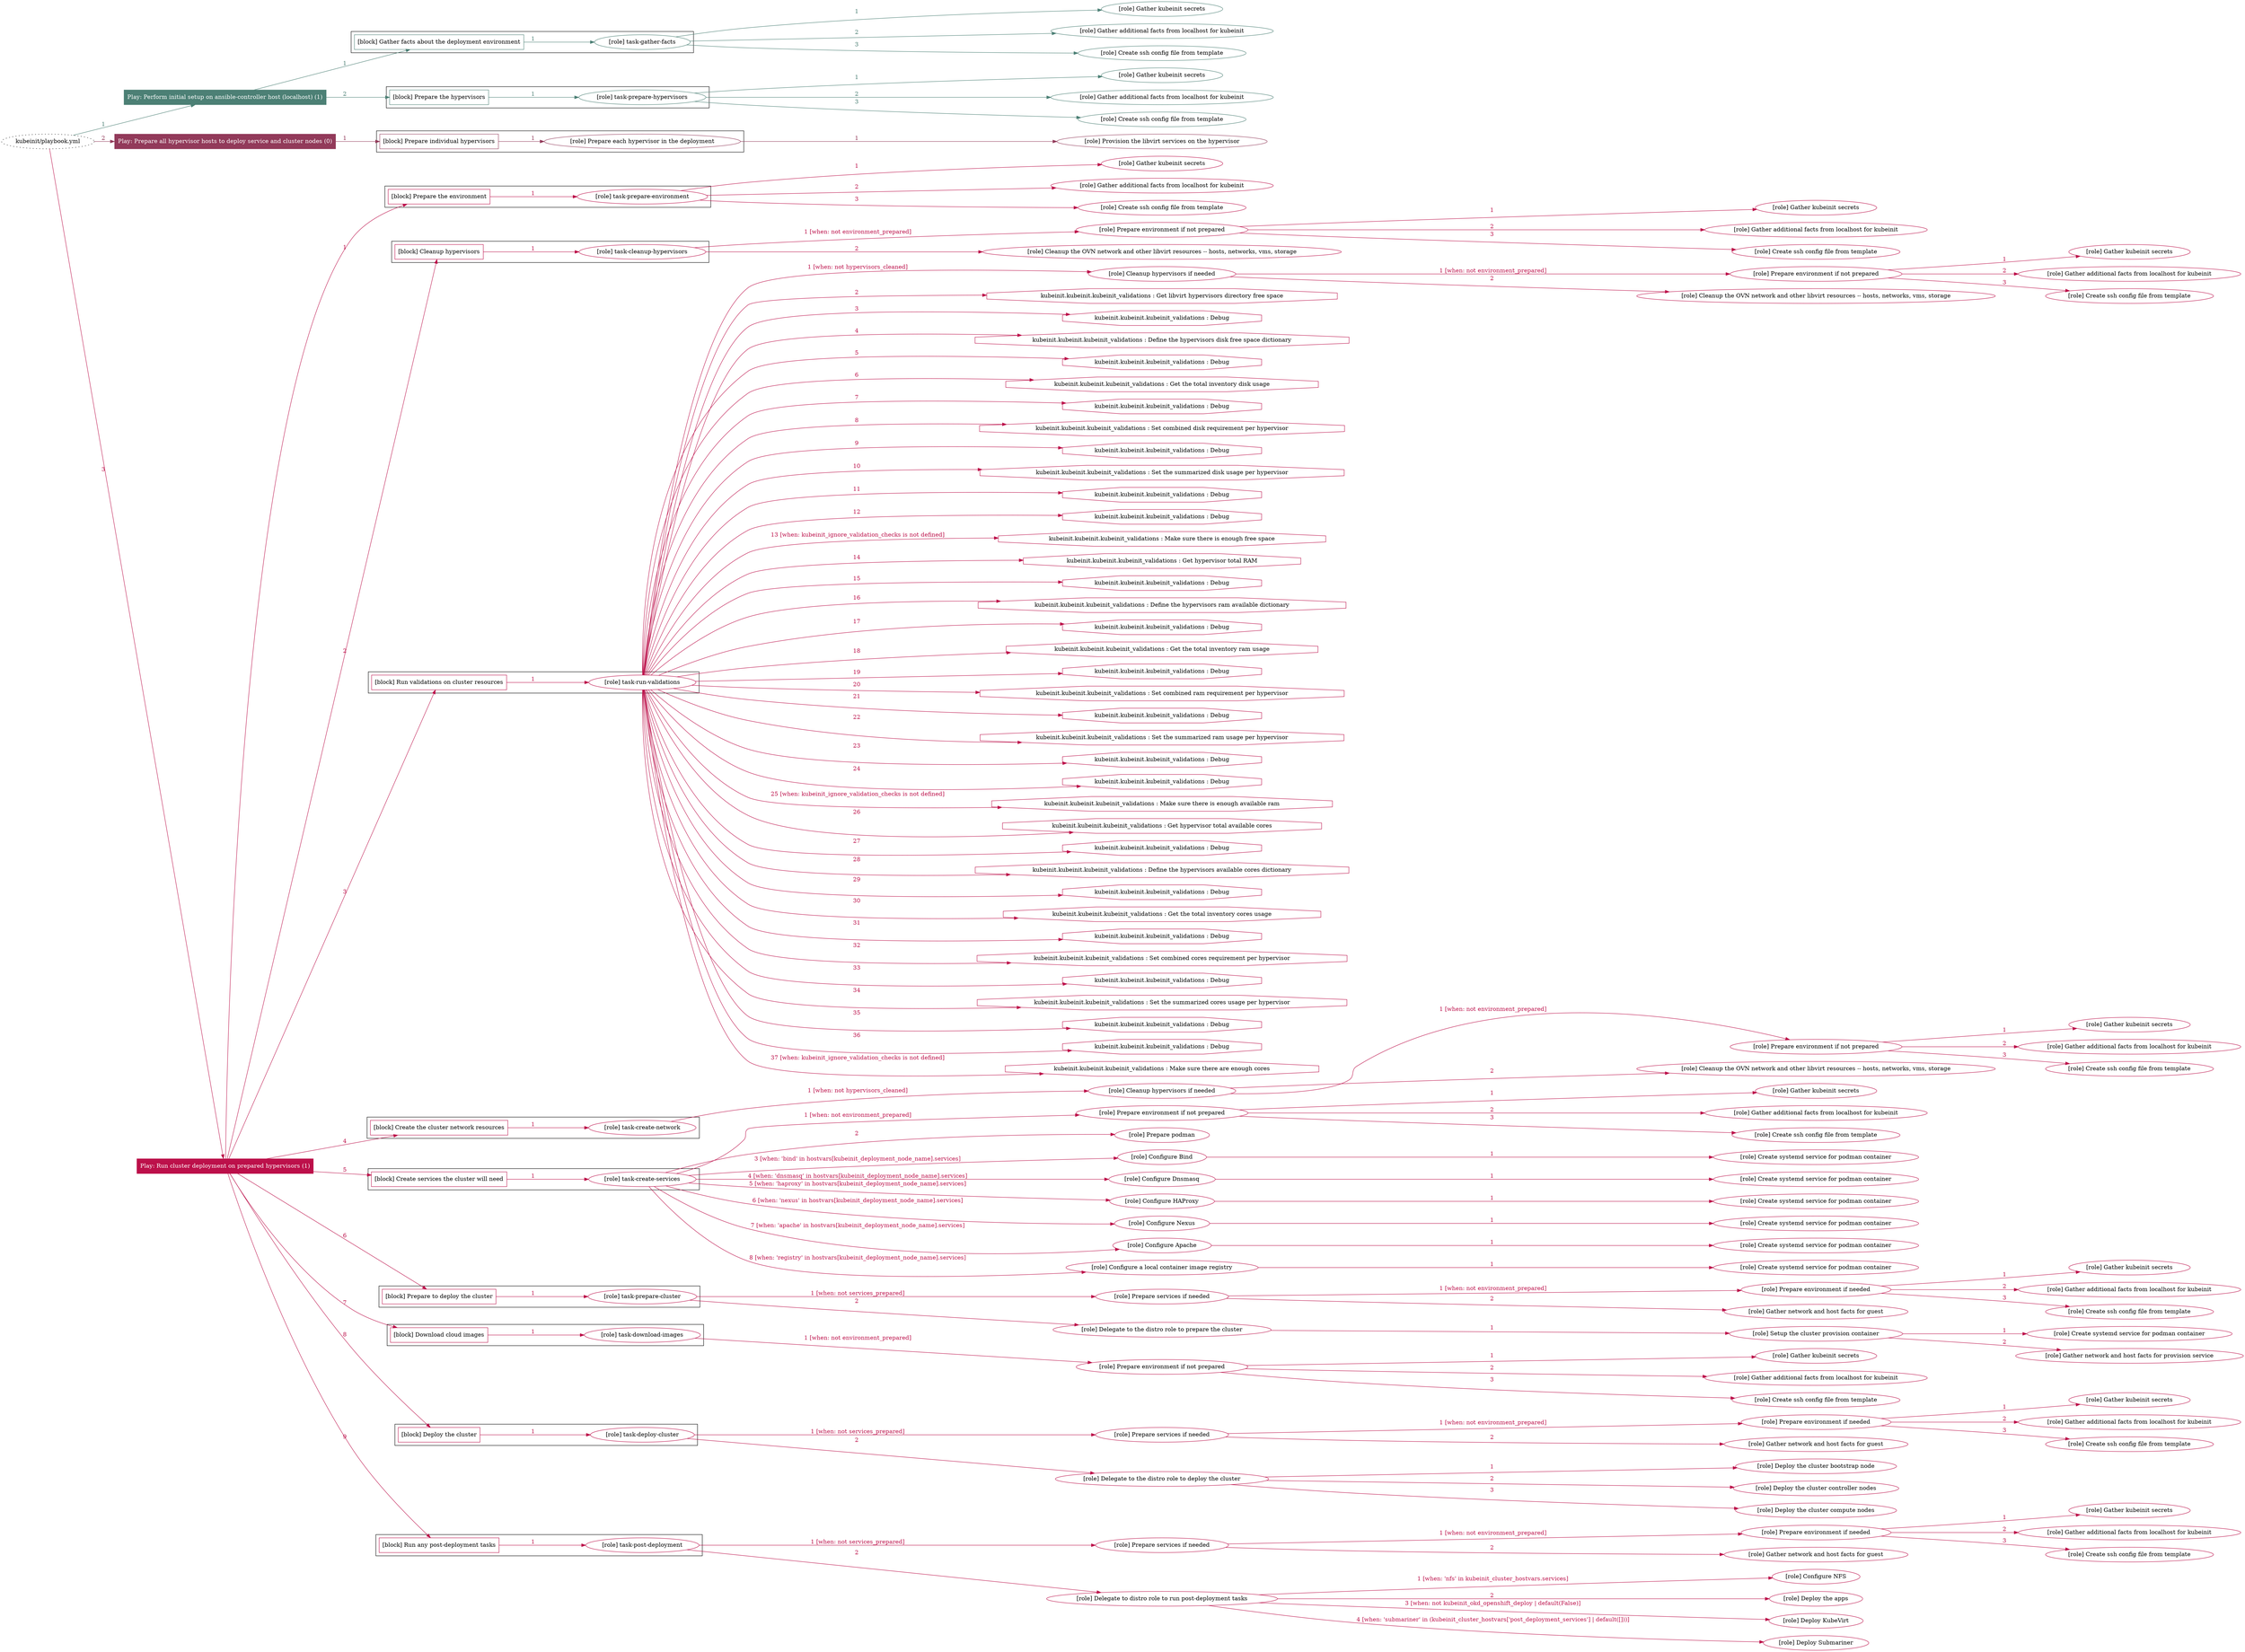 digraph {
	graph [concentrate=true ordering=in rankdir=LR ratio=fill]
	edge [esep=5 sep=10]
	"kubeinit/playbook.yml" [URL="/home/runner/work/kubeinit/kubeinit/kubeinit/playbook.yml" id=playbook_33d6529f style=dotted]
	play_7fbaf837 [label="Play: Perform initial setup on ansible-controller host (localhost) (1)" URL="/home/runner/work/kubeinit/kubeinit/kubeinit/playbook.yml" color="#4c8075" fontcolor="#ffffff" id=play_7fbaf837 shape=box style=filled tooltip=localhost]
	"kubeinit/playbook.yml" -> play_7fbaf837 [label="1 " color="#4c8075" fontcolor="#4c8075" id=edge_1242c1e0 labeltooltip="1 " tooltip="1 "]
	subgraph "Gather kubeinit secrets" {
		role_23d771ce [label="[role] Gather kubeinit secrets" URL="/home/runner/.ansible/collections/ansible_collections/kubeinit/kubeinit/roles/kubeinit_prepare/tasks/gather_kubeinit_facts.yml" color="#4c8075" id=role_23d771ce tooltip="Gather kubeinit secrets"]
	}
	subgraph "Gather additional facts from localhost for kubeinit" {
		role_50630385 [label="[role] Gather additional facts from localhost for kubeinit" URL="/home/runner/.ansible/collections/ansible_collections/kubeinit/kubeinit/roles/kubeinit_prepare/tasks/gather_kubeinit_facts.yml" color="#4c8075" id=role_50630385 tooltip="Gather additional facts from localhost for kubeinit"]
	}
	subgraph "Create ssh config file from template" {
		role_b3eb970f [label="[role] Create ssh config file from template" URL="/home/runner/.ansible/collections/ansible_collections/kubeinit/kubeinit/roles/kubeinit_prepare/tasks/gather_kubeinit_facts.yml" color="#4c8075" id=role_b3eb970f tooltip="Create ssh config file from template"]
	}
	subgraph "task-gather-facts" {
		role_fe0e33a8 [label="[role] task-gather-facts" URL="/home/runner/work/kubeinit/kubeinit/kubeinit/playbook.yml" color="#4c8075" id=role_fe0e33a8 tooltip="task-gather-facts"]
		role_fe0e33a8 -> role_23d771ce [label="1 " color="#4c8075" fontcolor="#4c8075" id=edge_7b462266 labeltooltip="1 " tooltip="1 "]
		role_fe0e33a8 -> role_50630385 [label="2 " color="#4c8075" fontcolor="#4c8075" id=edge_9e704ad3 labeltooltip="2 " tooltip="2 "]
		role_fe0e33a8 -> role_b3eb970f [label="3 " color="#4c8075" fontcolor="#4c8075" id=edge_04934d36 labeltooltip="3 " tooltip="3 "]
	}
	subgraph "Gather kubeinit secrets" {
		role_d9abf251 [label="[role] Gather kubeinit secrets" URL="/home/runner/.ansible/collections/ansible_collections/kubeinit/kubeinit/roles/kubeinit_prepare/tasks/gather_kubeinit_facts.yml" color="#4c8075" id=role_d9abf251 tooltip="Gather kubeinit secrets"]
	}
	subgraph "Gather additional facts from localhost for kubeinit" {
		role_c4def9ac [label="[role] Gather additional facts from localhost for kubeinit" URL="/home/runner/.ansible/collections/ansible_collections/kubeinit/kubeinit/roles/kubeinit_prepare/tasks/gather_kubeinit_facts.yml" color="#4c8075" id=role_c4def9ac tooltip="Gather additional facts from localhost for kubeinit"]
	}
	subgraph "Create ssh config file from template" {
		role_9be65dd4 [label="[role] Create ssh config file from template" URL="/home/runner/.ansible/collections/ansible_collections/kubeinit/kubeinit/roles/kubeinit_prepare/tasks/gather_kubeinit_facts.yml" color="#4c8075" id=role_9be65dd4 tooltip="Create ssh config file from template"]
	}
	subgraph "task-prepare-hypervisors" {
		role_c3d72d1e [label="[role] task-prepare-hypervisors" URL="/home/runner/work/kubeinit/kubeinit/kubeinit/playbook.yml" color="#4c8075" id=role_c3d72d1e tooltip="task-prepare-hypervisors"]
		role_c3d72d1e -> role_d9abf251 [label="1 " color="#4c8075" fontcolor="#4c8075" id=edge_70724fb0 labeltooltip="1 " tooltip="1 "]
		role_c3d72d1e -> role_c4def9ac [label="2 " color="#4c8075" fontcolor="#4c8075" id=edge_15e24c7e labeltooltip="2 " tooltip="2 "]
		role_c3d72d1e -> role_9be65dd4 [label="3 " color="#4c8075" fontcolor="#4c8075" id=edge_3d3fef00 labeltooltip="3 " tooltip="3 "]
	}
	subgraph "Play: Perform initial setup on ansible-controller host (localhost) (1)" {
		play_7fbaf837 -> block_c9c0ad2a [label=1 color="#4c8075" fontcolor="#4c8075" id=edge_688a8c36 labeltooltip=1 tooltip=1]
		subgraph cluster_block_c9c0ad2a {
			block_c9c0ad2a [label="[block] Gather facts about the deployment environment" URL="/home/runner/work/kubeinit/kubeinit/kubeinit/playbook.yml" color="#4c8075" id=block_c9c0ad2a labeltooltip="Gather facts about the deployment environment" shape=box tooltip="Gather facts about the deployment environment"]
			block_c9c0ad2a -> role_fe0e33a8 [label="1 " color="#4c8075" fontcolor="#4c8075" id=edge_ebfb5a92 labeltooltip="1 " tooltip="1 "]
		}
		play_7fbaf837 -> block_9c961a55 [label=2 color="#4c8075" fontcolor="#4c8075" id=edge_7197e976 labeltooltip=2 tooltip=2]
		subgraph cluster_block_9c961a55 {
			block_9c961a55 [label="[block] Prepare the hypervisors" URL="/home/runner/work/kubeinit/kubeinit/kubeinit/playbook.yml" color="#4c8075" id=block_9c961a55 labeltooltip="Prepare the hypervisors" shape=box tooltip="Prepare the hypervisors"]
			block_9c961a55 -> role_c3d72d1e [label="1 " color="#4c8075" fontcolor="#4c8075" id=edge_5f518fa9 labeltooltip="1 " tooltip="1 "]
		}
	}
	play_c867a62e [label="Play: Prepare all hypervisor hosts to deploy service and cluster nodes (0)" URL="/home/runner/work/kubeinit/kubeinit/kubeinit/playbook.yml" color="#923a5a" fontcolor="#ffffff" id=play_c867a62e shape=box style=filled tooltip="Play: Prepare all hypervisor hosts to deploy service and cluster nodes (0)"]
	"kubeinit/playbook.yml" -> play_c867a62e [label="2 " color="#923a5a" fontcolor="#923a5a" id=edge_f042095e labeltooltip="2 " tooltip="2 "]
	subgraph "Provision the libvirt services on the hypervisor" {
		role_86065b0d [label="[role] Provision the libvirt services on the hypervisor" URL="/home/runner/.ansible/collections/ansible_collections/kubeinit/kubeinit/roles/kubeinit_prepare/tasks/prepare_hypervisor.yml" color="#923a5a" id=role_86065b0d tooltip="Provision the libvirt services on the hypervisor"]
	}
	subgraph "Prepare each hypervisor in the deployment" {
		role_d2e1652e [label="[role] Prepare each hypervisor in the deployment" URL="/home/runner/work/kubeinit/kubeinit/kubeinit/playbook.yml" color="#923a5a" id=role_d2e1652e tooltip="Prepare each hypervisor in the deployment"]
		role_d2e1652e -> role_86065b0d [label="1 " color="#923a5a" fontcolor="#923a5a" id=edge_4bf1f0c3 labeltooltip="1 " tooltip="1 "]
	}
	subgraph "Play: Prepare all hypervisor hosts to deploy service and cluster nodes (0)" {
		play_c867a62e -> block_c5e8573e [label=1 color="#923a5a" fontcolor="#923a5a" id=edge_93e78f59 labeltooltip=1 tooltip=1]
		subgraph cluster_block_c5e8573e {
			block_c5e8573e [label="[block] Prepare individual hypervisors" URL="/home/runner/work/kubeinit/kubeinit/kubeinit/playbook.yml" color="#923a5a" id=block_c5e8573e labeltooltip="Prepare individual hypervisors" shape=box tooltip="Prepare individual hypervisors"]
			block_c5e8573e -> role_d2e1652e [label="1 " color="#923a5a" fontcolor="#923a5a" id=edge_a3f24cb4 labeltooltip="1 " tooltip="1 "]
		}
	}
	play_41b63cc7 [label="Play: Run cluster deployment on prepared hypervisors (1)" URL="/home/runner/work/kubeinit/kubeinit/kubeinit/playbook.yml" color="#bc104a" fontcolor="#ffffff" id=play_41b63cc7 shape=box style=filled tooltip=localhost]
	"kubeinit/playbook.yml" -> play_41b63cc7 [label="3 " color="#bc104a" fontcolor="#bc104a" id=edge_38e2efde labeltooltip="3 " tooltip="3 "]
	subgraph "Gather kubeinit secrets" {
		role_94372686 [label="[role] Gather kubeinit secrets" URL="/home/runner/.ansible/collections/ansible_collections/kubeinit/kubeinit/roles/kubeinit_prepare/tasks/gather_kubeinit_facts.yml" color="#bc104a" id=role_94372686 tooltip="Gather kubeinit secrets"]
	}
	subgraph "Gather additional facts from localhost for kubeinit" {
		role_7f1cda32 [label="[role] Gather additional facts from localhost for kubeinit" URL="/home/runner/.ansible/collections/ansible_collections/kubeinit/kubeinit/roles/kubeinit_prepare/tasks/gather_kubeinit_facts.yml" color="#bc104a" id=role_7f1cda32 tooltip="Gather additional facts from localhost for kubeinit"]
	}
	subgraph "Create ssh config file from template" {
		role_d1765593 [label="[role] Create ssh config file from template" URL="/home/runner/.ansible/collections/ansible_collections/kubeinit/kubeinit/roles/kubeinit_prepare/tasks/gather_kubeinit_facts.yml" color="#bc104a" id=role_d1765593 tooltip="Create ssh config file from template"]
	}
	subgraph "task-prepare-environment" {
		role_9df9ee7c [label="[role] task-prepare-environment" URL="/home/runner/work/kubeinit/kubeinit/kubeinit/playbook.yml" color="#bc104a" id=role_9df9ee7c tooltip="task-prepare-environment"]
		role_9df9ee7c -> role_94372686 [label="1 " color="#bc104a" fontcolor="#bc104a" id=edge_28900f51 labeltooltip="1 " tooltip="1 "]
		role_9df9ee7c -> role_7f1cda32 [label="2 " color="#bc104a" fontcolor="#bc104a" id=edge_c569dd27 labeltooltip="2 " tooltip="2 "]
		role_9df9ee7c -> role_d1765593 [label="3 " color="#bc104a" fontcolor="#bc104a" id=edge_f9091d91 labeltooltip="3 " tooltip="3 "]
	}
	subgraph "Gather kubeinit secrets" {
		role_f7fafc07 [label="[role] Gather kubeinit secrets" URL="/home/runner/.ansible/collections/ansible_collections/kubeinit/kubeinit/roles/kubeinit_prepare/tasks/gather_kubeinit_facts.yml" color="#bc104a" id=role_f7fafc07 tooltip="Gather kubeinit secrets"]
	}
	subgraph "Gather additional facts from localhost for kubeinit" {
		role_5bd7a170 [label="[role] Gather additional facts from localhost for kubeinit" URL="/home/runner/.ansible/collections/ansible_collections/kubeinit/kubeinit/roles/kubeinit_prepare/tasks/gather_kubeinit_facts.yml" color="#bc104a" id=role_5bd7a170 tooltip="Gather additional facts from localhost for kubeinit"]
	}
	subgraph "Create ssh config file from template" {
		role_2cf18b83 [label="[role] Create ssh config file from template" URL="/home/runner/.ansible/collections/ansible_collections/kubeinit/kubeinit/roles/kubeinit_prepare/tasks/gather_kubeinit_facts.yml" color="#bc104a" id=role_2cf18b83 tooltip="Create ssh config file from template"]
	}
	subgraph "Prepare environment if not prepared" {
		role_8c123666 [label="[role] Prepare environment if not prepared" URL="/home/runner/.ansible/collections/ansible_collections/kubeinit/kubeinit/roles/kubeinit_prepare/tasks/cleanup_hypervisors.yml" color="#bc104a" id=role_8c123666 tooltip="Prepare environment if not prepared"]
		role_8c123666 -> role_f7fafc07 [label="1 " color="#bc104a" fontcolor="#bc104a" id=edge_7bb3a1cb labeltooltip="1 " tooltip="1 "]
		role_8c123666 -> role_5bd7a170 [label="2 " color="#bc104a" fontcolor="#bc104a" id=edge_a12dbcfa labeltooltip="2 " tooltip="2 "]
		role_8c123666 -> role_2cf18b83 [label="3 " color="#bc104a" fontcolor="#bc104a" id=edge_4be5c1bb labeltooltip="3 " tooltip="3 "]
	}
	subgraph "Cleanup the OVN network and other libvirt resources -- hosts, networks, vms, storage" {
		role_f88b4da3 [label="[role] Cleanup the OVN network and other libvirt resources -- hosts, networks, vms, storage" URL="/home/runner/.ansible/collections/ansible_collections/kubeinit/kubeinit/roles/kubeinit_prepare/tasks/cleanup_hypervisors.yml" color="#bc104a" id=role_f88b4da3 tooltip="Cleanup the OVN network and other libvirt resources -- hosts, networks, vms, storage"]
	}
	subgraph "task-cleanup-hypervisors" {
		role_0779d891 [label="[role] task-cleanup-hypervisors" URL="/home/runner/work/kubeinit/kubeinit/kubeinit/playbook.yml" color="#bc104a" id=role_0779d891 tooltip="task-cleanup-hypervisors"]
		role_0779d891 -> role_8c123666 [label="1 [when: not environment_prepared]" color="#bc104a" fontcolor="#bc104a" id=edge_ac63bded labeltooltip="1 [when: not environment_prepared]" tooltip="1 [when: not environment_prepared]"]
		role_0779d891 -> role_f88b4da3 [label="2 " color="#bc104a" fontcolor="#bc104a" id=edge_57277b99 labeltooltip="2 " tooltip="2 "]
	}
	subgraph "Gather kubeinit secrets" {
		role_52a4d8fa [label="[role] Gather kubeinit secrets" URL="/home/runner/.ansible/collections/ansible_collections/kubeinit/kubeinit/roles/kubeinit_prepare/tasks/gather_kubeinit_facts.yml" color="#bc104a" id=role_52a4d8fa tooltip="Gather kubeinit secrets"]
	}
	subgraph "Gather additional facts from localhost for kubeinit" {
		role_537c81ac [label="[role] Gather additional facts from localhost for kubeinit" URL="/home/runner/.ansible/collections/ansible_collections/kubeinit/kubeinit/roles/kubeinit_prepare/tasks/gather_kubeinit_facts.yml" color="#bc104a" id=role_537c81ac tooltip="Gather additional facts from localhost for kubeinit"]
	}
	subgraph "Create ssh config file from template" {
		role_6322fcf5 [label="[role] Create ssh config file from template" URL="/home/runner/.ansible/collections/ansible_collections/kubeinit/kubeinit/roles/kubeinit_prepare/tasks/gather_kubeinit_facts.yml" color="#bc104a" id=role_6322fcf5 tooltip="Create ssh config file from template"]
	}
	subgraph "Prepare environment if not prepared" {
		role_6e4ffc21 [label="[role] Prepare environment if not prepared" URL="/home/runner/.ansible/collections/ansible_collections/kubeinit/kubeinit/roles/kubeinit_prepare/tasks/cleanup_hypervisors.yml" color="#bc104a" id=role_6e4ffc21 tooltip="Prepare environment if not prepared"]
		role_6e4ffc21 -> role_52a4d8fa [label="1 " color="#bc104a" fontcolor="#bc104a" id=edge_4d5fbaa7 labeltooltip="1 " tooltip="1 "]
		role_6e4ffc21 -> role_537c81ac [label="2 " color="#bc104a" fontcolor="#bc104a" id=edge_cf42761d labeltooltip="2 " tooltip="2 "]
		role_6e4ffc21 -> role_6322fcf5 [label="3 " color="#bc104a" fontcolor="#bc104a" id=edge_73fc647c labeltooltip="3 " tooltip="3 "]
	}
	subgraph "Cleanup the OVN network and other libvirt resources -- hosts, networks, vms, storage" {
		role_853b8364 [label="[role] Cleanup the OVN network and other libvirt resources -- hosts, networks, vms, storage" URL="/home/runner/.ansible/collections/ansible_collections/kubeinit/kubeinit/roles/kubeinit_prepare/tasks/cleanup_hypervisors.yml" color="#bc104a" id=role_853b8364 tooltip="Cleanup the OVN network and other libvirt resources -- hosts, networks, vms, storage"]
	}
	subgraph "Cleanup hypervisors if needed" {
		role_986fc1cd [label="[role] Cleanup hypervisors if needed" URL="/home/runner/.ansible/collections/ansible_collections/kubeinit/kubeinit/roles/kubeinit_validations/tasks/main.yml" color="#bc104a" id=role_986fc1cd tooltip="Cleanup hypervisors if needed"]
		role_986fc1cd -> role_6e4ffc21 [label="1 [when: not environment_prepared]" color="#bc104a" fontcolor="#bc104a" id=edge_485344ef labeltooltip="1 [when: not environment_prepared]" tooltip="1 [when: not environment_prepared]"]
		role_986fc1cd -> role_853b8364 [label="2 " color="#bc104a" fontcolor="#bc104a" id=edge_d060dec8 labeltooltip="2 " tooltip="2 "]
	}
	subgraph "task-run-validations" {
		role_5ddc78ac [label="[role] task-run-validations" URL="/home/runner/work/kubeinit/kubeinit/kubeinit/playbook.yml" color="#bc104a" id=role_5ddc78ac tooltip="task-run-validations"]
		role_5ddc78ac -> role_986fc1cd [label="1 [when: not hypervisors_cleaned]" color="#bc104a" fontcolor="#bc104a" id=edge_2d58aa10 labeltooltip="1 [when: not hypervisors_cleaned]" tooltip="1 [when: not hypervisors_cleaned]"]
		task_d542e527 [label="kubeinit.kubeinit.kubeinit_validations : Get libvirt hypervisors directory free space" URL="/home/runner/.ansible/collections/ansible_collections/kubeinit/kubeinit/roles/kubeinit_validations/tasks/10_libvirt_free_space.yml" color="#bc104a" id=task_d542e527 shape=octagon tooltip="kubeinit.kubeinit.kubeinit_validations : Get libvirt hypervisors directory free space"]
		role_5ddc78ac -> task_d542e527 [label="2 " color="#bc104a" fontcolor="#bc104a" id=edge_0ac931e0 labeltooltip="2 " tooltip="2 "]
		task_d7d482d1 [label="kubeinit.kubeinit.kubeinit_validations : Debug" URL="/home/runner/.ansible/collections/ansible_collections/kubeinit/kubeinit/roles/kubeinit_validations/tasks/10_libvirt_free_space.yml" color="#bc104a" id=task_d7d482d1 shape=octagon tooltip="kubeinit.kubeinit.kubeinit_validations : Debug"]
		role_5ddc78ac -> task_d7d482d1 [label="3 " color="#bc104a" fontcolor="#bc104a" id=edge_3dc71649 labeltooltip="3 " tooltip="3 "]
		task_54b1fa0e [label="kubeinit.kubeinit.kubeinit_validations : Define the hypervisors disk free space dictionary" URL="/home/runner/.ansible/collections/ansible_collections/kubeinit/kubeinit/roles/kubeinit_validations/tasks/10_libvirt_free_space.yml" color="#bc104a" id=task_54b1fa0e shape=octagon tooltip="kubeinit.kubeinit.kubeinit_validations : Define the hypervisors disk free space dictionary"]
		role_5ddc78ac -> task_54b1fa0e [label="4 " color="#bc104a" fontcolor="#bc104a" id=edge_e1801ce5 labeltooltip="4 " tooltip="4 "]
		task_fbab18df [label="kubeinit.kubeinit.kubeinit_validations : Debug" URL="/home/runner/.ansible/collections/ansible_collections/kubeinit/kubeinit/roles/kubeinit_validations/tasks/10_libvirt_free_space.yml" color="#bc104a" id=task_fbab18df shape=octagon tooltip="kubeinit.kubeinit.kubeinit_validations : Debug"]
		role_5ddc78ac -> task_fbab18df [label="5 " color="#bc104a" fontcolor="#bc104a" id=edge_261b1d9c labeltooltip="5 " tooltip="5 "]
		task_6081779c [label="kubeinit.kubeinit.kubeinit_validations : Get the total inventory disk usage" URL="/home/runner/.ansible/collections/ansible_collections/kubeinit/kubeinit/roles/kubeinit_validations/tasks/10_libvirt_free_space.yml" color="#bc104a" id=task_6081779c shape=octagon tooltip="kubeinit.kubeinit.kubeinit_validations : Get the total inventory disk usage"]
		role_5ddc78ac -> task_6081779c [label="6 " color="#bc104a" fontcolor="#bc104a" id=edge_53b35780 labeltooltip="6 " tooltip="6 "]
		task_aaf8ed8e [label="kubeinit.kubeinit.kubeinit_validations : Debug" URL="/home/runner/.ansible/collections/ansible_collections/kubeinit/kubeinit/roles/kubeinit_validations/tasks/10_libvirt_free_space.yml" color="#bc104a" id=task_aaf8ed8e shape=octagon tooltip="kubeinit.kubeinit.kubeinit_validations : Debug"]
		role_5ddc78ac -> task_aaf8ed8e [label="7 " color="#bc104a" fontcolor="#bc104a" id=edge_3d449860 labeltooltip="7 " tooltip="7 "]
		task_0b82ac41 [label="kubeinit.kubeinit.kubeinit_validations : Set combined disk requirement per hypervisor" URL="/home/runner/.ansible/collections/ansible_collections/kubeinit/kubeinit/roles/kubeinit_validations/tasks/10_libvirt_free_space.yml" color="#bc104a" id=task_0b82ac41 shape=octagon tooltip="kubeinit.kubeinit.kubeinit_validations : Set combined disk requirement per hypervisor"]
		role_5ddc78ac -> task_0b82ac41 [label="8 " color="#bc104a" fontcolor="#bc104a" id=edge_2814c5f4 labeltooltip="8 " tooltip="8 "]
		task_6505ed90 [label="kubeinit.kubeinit.kubeinit_validations : Debug" URL="/home/runner/.ansible/collections/ansible_collections/kubeinit/kubeinit/roles/kubeinit_validations/tasks/10_libvirt_free_space.yml" color="#bc104a" id=task_6505ed90 shape=octagon tooltip="kubeinit.kubeinit.kubeinit_validations : Debug"]
		role_5ddc78ac -> task_6505ed90 [label="9 " color="#bc104a" fontcolor="#bc104a" id=edge_f4dcb192 labeltooltip="9 " tooltip="9 "]
		task_273df5d9 [label="kubeinit.kubeinit.kubeinit_validations : Set the summarized disk usage per hypervisor" URL="/home/runner/.ansible/collections/ansible_collections/kubeinit/kubeinit/roles/kubeinit_validations/tasks/10_libvirt_free_space.yml" color="#bc104a" id=task_273df5d9 shape=octagon tooltip="kubeinit.kubeinit.kubeinit_validations : Set the summarized disk usage per hypervisor"]
		role_5ddc78ac -> task_273df5d9 [label="10 " color="#bc104a" fontcolor="#bc104a" id=edge_424c58cf labeltooltip="10 " tooltip="10 "]
		task_8692fa8e [label="kubeinit.kubeinit.kubeinit_validations : Debug" URL="/home/runner/.ansible/collections/ansible_collections/kubeinit/kubeinit/roles/kubeinit_validations/tasks/10_libvirt_free_space.yml" color="#bc104a" id=task_8692fa8e shape=octagon tooltip="kubeinit.kubeinit.kubeinit_validations : Debug"]
		role_5ddc78ac -> task_8692fa8e [label="11 " color="#bc104a" fontcolor="#bc104a" id=edge_0c799173 labeltooltip="11 " tooltip="11 "]
		task_61a27ffe [label="kubeinit.kubeinit.kubeinit_validations : Debug" URL="/home/runner/.ansible/collections/ansible_collections/kubeinit/kubeinit/roles/kubeinit_validations/tasks/10_libvirt_free_space.yml" color="#bc104a" id=task_61a27ffe shape=octagon tooltip="kubeinit.kubeinit.kubeinit_validations : Debug"]
		role_5ddc78ac -> task_61a27ffe [label="12 " color="#bc104a" fontcolor="#bc104a" id=edge_40eb0237 labeltooltip="12 " tooltip="12 "]
		task_58e72b71 [label="kubeinit.kubeinit.kubeinit_validations : Make sure there is enough free space" URL="/home/runner/.ansible/collections/ansible_collections/kubeinit/kubeinit/roles/kubeinit_validations/tasks/10_libvirt_free_space.yml" color="#bc104a" id=task_58e72b71 shape=octagon tooltip="kubeinit.kubeinit.kubeinit_validations : Make sure there is enough free space"]
		role_5ddc78ac -> task_58e72b71 [label="13 [when: kubeinit_ignore_validation_checks is not defined]" color="#bc104a" fontcolor="#bc104a" id=edge_590b99c6 labeltooltip="13 [when: kubeinit_ignore_validation_checks is not defined]" tooltip="13 [when: kubeinit_ignore_validation_checks is not defined]"]
		task_a92a776f [label="kubeinit.kubeinit.kubeinit_validations : Get hypervisor total RAM" URL="/home/runner/.ansible/collections/ansible_collections/kubeinit/kubeinit/roles/kubeinit_validations/tasks/20_libvirt_available_ram.yml" color="#bc104a" id=task_a92a776f shape=octagon tooltip="kubeinit.kubeinit.kubeinit_validations : Get hypervisor total RAM"]
		role_5ddc78ac -> task_a92a776f [label="14 " color="#bc104a" fontcolor="#bc104a" id=edge_662578e8 labeltooltip="14 " tooltip="14 "]
		task_1fbe5927 [label="kubeinit.kubeinit.kubeinit_validations : Debug" URL="/home/runner/.ansible/collections/ansible_collections/kubeinit/kubeinit/roles/kubeinit_validations/tasks/20_libvirt_available_ram.yml" color="#bc104a" id=task_1fbe5927 shape=octagon tooltip="kubeinit.kubeinit.kubeinit_validations : Debug"]
		role_5ddc78ac -> task_1fbe5927 [label="15 " color="#bc104a" fontcolor="#bc104a" id=edge_addbd4fe labeltooltip="15 " tooltip="15 "]
		task_eeb435c4 [label="kubeinit.kubeinit.kubeinit_validations : Define the hypervisors ram available dictionary" URL="/home/runner/.ansible/collections/ansible_collections/kubeinit/kubeinit/roles/kubeinit_validations/tasks/20_libvirt_available_ram.yml" color="#bc104a" id=task_eeb435c4 shape=octagon tooltip="kubeinit.kubeinit.kubeinit_validations : Define the hypervisors ram available dictionary"]
		role_5ddc78ac -> task_eeb435c4 [label="16 " color="#bc104a" fontcolor="#bc104a" id=edge_ac12c90a labeltooltip="16 " tooltip="16 "]
		task_24737384 [label="kubeinit.kubeinit.kubeinit_validations : Debug" URL="/home/runner/.ansible/collections/ansible_collections/kubeinit/kubeinit/roles/kubeinit_validations/tasks/20_libvirt_available_ram.yml" color="#bc104a" id=task_24737384 shape=octagon tooltip="kubeinit.kubeinit.kubeinit_validations : Debug"]
		role_5ddc78ac -> task_24737384 [label="17 " color="#bc104a" fontcolor="#bc104a" id=edge_a357f09f labeltooltip="17 " tooltip="17 "]
		task_cc29e694 [label="kubeinit.kubeinit.kubeinit_validations : Get the total inventory ram usage" URL="/home/runner/.ansible/collections/ansible_collections/kubeinit/kubeinit/roles/kubeinit_validations/tasks/20_libvirt_available_ram.yml" color="#bc104a" id=task_cc29e694 shape=octagon tooltip="kubeinit.kubeinit.kubeinit_validations : Get the total inventory ram usage"]
		role_5ddc78ac -> task_cc29e694 [label="18 " color="#bc104a" fontcolor="#bc104a" id=edge_1a2089d6 labeltooltip="18 " tooltip="18 "]
		task_861f9ab1 [label="kubeinit.kubeinit.kubeinit_validations : Debug" URL="/home/runner/.ansible/collections/ansible_collections/kubeinit/kubeinit/roles/kubeinit_validations/tasks/20_libvirt_available_ram.yml" color="#bc104a" id=task_861f9ab1 shape=octagon tooltip="kubeinit.kubeinit.kubeinit_validations : Debug"]
		role_5ddc78ac -> task_861f9ab1 [label="19 " color="#bc104a" fontcolor="#bc104a" id=edge_d1db9dd3 labeltooltip="19 " tooltip="19 "]
		task_2929e6be [label="kubeinit.kubeinit.kubeinit_validations : Set combined ram requirement per hypervisor" URL="/home/runner/.ansible/collections/ansible_collections/kubeinit/kubeinit/roles/kubeinit_validations/tasks/20_libvirt_available_ram.yml" color="#bc104a" id=task_2929e6be shape=octagon tooltip="kubeinit.kubeinit.kubeinit_validations : Set combined ram requirement per hypervisor"]
		role_5ddc78ac -> task_2929e6be [label="20 " color="#bc104a" fontcolor="#bc104a" id=edge_58a14e6f labeltooltip="20 " tooltip="20 "]
		task_f04e2e13 [label="kubeinit.kubeinit.kubeinit_validations : Debug" URL="/home/runner/.ansible/collections/ansible_collections/kubeinit/kubeinit/roles/kubeinit_validations/tasks/20_libvirt_available_ram.yml" color="#bc104a" id=task_f04e2e13 shape=octagon tooltip="kubeinit.kubeinit.kubeinit_validations : Debug"]
		role_5ddc78ac -> task_f04e2e13 [label="21 " color="#bc104a" fontcolor="#bc104a" id=edge_50632f98 labeltooltip="21 " tooltip="21 "]
		task_a68307c7 [label="kubeinit.kubeinit.kubeinit_validations : Set the summarized ram usage per hypervisor" URL="/home/runner/.ansible/collections/ansible_collections/kubeinit/kubeinit/roles/kubeinit_validations/tasks/20_libvirt_available_ram.yml" color="#bc104a" id=task_a68307c7 shape=octagon tooltip="kubeinit.kubeinit.kubeinit_validations : Set the summarized ram usage per hypervisor"]
		role_5ddc78ac -> task_a68307c7 [label="22 " color="#bc104a" fontcolor="#bc104a" id=edge_03c0491a labeltooltip="22 " tooltip="22 "]
		task_803ffe7c [label="kubeinit.kubeinit.kubeinit_validations : Debug" URL="/home/runner/.ansible/collections/ansible_collections/kubeinit/kubeinit/roles/kubeinit_validations/tasks/20_libvirt_available_ram.yml" color="#bc104a" id=task_803ffe7c shape=octagon tooltip="kubeinit.kubeinit.kubeinit_validations : Debug"]
		role_5ddc78ac -> task_803ffe7c [label="23 " color="#bc104a" fontcolor="#bc104a" id=edge_d2cf4b54 labeltooltip="23 " tooltip="23 "]
		task_633bbd07 [label="kubeinit.kubeinit.kubeinit_validations : Debug" URL="/home/runner/.ansible/collections/ansible_collections/kubeinit/kubeinit/roles/kubeinit_validations/tasks/20_libvirt_available_ram.yml" color="#bc104a" id=task_633bbd07 shape=octagon tooltip="kubeinit.kubeinit.kubeinit_validations : Debug"]
		role_5ddc78ac -> task_633bbd07 [label="24 " color="#bc104a" fontcolor="#bc104a" id=edge_3bd90a41 labeltooltip="24 " tooltip="24 "]
		task_e61f05ca [label="kubeinit.kubeinit.kubeinit_validations : Make sure there is enough available ram" URL="/home/runner/.ansible/collections/ansible_collections/kubeinit/kubeinit/roles/kubeinit_validations/tasks/20_libvirt_available_ram.yml" color="#bc104a" id=task_e61f05ca shape=octagon tooltip="kubeinit.kubeinit.kubeinit_validations : Make sure there is enough available ram"]
		role_5ddc78ac -> task_e61f05ca [label="25 [when: kubeinit_ignore_validation_checks is not defined]" color="#bc104a" fontcolor="#bc104a" id=edge_2925f2d3 labeltooltip="25 [when: kubeinit_ignore_validation_checks is not defined]" tooltip="25 [when: kubeinit_ignore_validation_checks is not defined]"]
		task_fd899744 [label="kubeinit.kubeinit.kubeinit_validations : Get hypervisor total available cores" URL="/home/runner/.ansible/collections/ansible_collections/kubeinit/kubeinit/roles/kubeinit_validations/tasks/30_libvirt_check_cpu_cores.yml" color="#bc104a" id=task_fd899744 shape=octagon tooltip="kubeinit.kubeinit.kubeinit_validations : Get hypervisor total available cores"]
		role_5ddc78ac -> task_fd899744 [label="26 " color="#bc104a" fontcolor="#bc104a" id=edge_61a9afc1 labeltooltip="26 " tooltip="26 "]
		task_332ff4a4 [label="kubeinit.kubeinit.kubeinit_validations : Debug" URL="/home/runner/.ansible/collections/ansible_collections/kubeinit/kubeinit/roles/kubeinit_validations/tasks/30_libvirt_check_cpu_cores.yml" color="#bc104a" id=task_332ff4a4 shape=octagon tooltip="kubeinit.kubeinit.kubeinit_validations : Debug"]
		role_5ddc78ac -> task_332ff4a4 [label="27 " color="#bc104a" fontcolor="#bc104a" id=edge_e2574ee4 labeltooltip="27 " tooltip="27 "]
		task_8ffd2545 [label="kubeinit.kubeinit.kubeinit_validations : Define the hypervisors available cores dictionary" URL="/home/runner/.ansible/collections/ansible_collections/kubeinit/kubeinit/roles/kubeinit_validations/tasks/30_libvirt_check_cpu_cores.yml" color="#bc104a" id=task_8ffd2545 shape=octagon tooltip="kubeinit.kubeinit.kubeinit_validations : Define the hypervisors available cores dictionary"]
		role_5ddc78ac -> task_8ffd2545 [label="28 " color="#bc104a" fontcolor="#bc104a" id=edge_84814363 labeltooltip="28 " tooltip="28 "]
		task_3244fafb [label="kubeinit.kubeinit.kubeinit_validations : Debug" URL="/home/runner/.ansible/collections/ansible_collections/kubeinit/kubeinit/roles/kubeinit_validations/tasks/30_libvirt_check_cpu_cores.yml" color="#bc104a" id=task_3244fafb shape=octagon tooltip="kubeinit.kubeinit.kubeinit_validations : Debug"]
		role_5ddc78ac -> task_3244fafb [label="29 " color="#bc104a" fontcolor="#bc104a" id=edge_81f2d091 labeltooltip="29 " tooltip="29 "]
		task_23d54593 [label="kubeinit.kubeinit.kubeinit_validations : Get the total inventory cores usage" URL="/home/runner/.ansible/collections/ansible_collections/kubeinit/kubeinit/roles/kubeinit_validations/tasks/30_libvirt_check_cpu_cores.yml" color="#bc104a" id=task_23d54593 shape=octagon tooltip="kubeinit.kubeinit.kubeinit_validations : Get the total inventory cores usage"]
		role_5ddc78ac -> task_23d54593 [label="30 " color="#bc104a" fontcolor="#bc104a" id=edge_816709cb labeltooltip="30 " tooltip="30 "]
		task_dbbbf651 [label="kubeinit.kubeinit.kubeinit_validations : Debug" URL="/home/runner/.ansible/collections/ansible_collections/kubeinit/kubeinit/roles/kubeinit_validations/tasks/30_libvirt_check_cpu_cores.yml" color="#bc104a" id=task_dbbbf651 shape=octagon tooltip="kubeinit.kubeinit.kubeinit_validations : Debug"]
		role_5ddc78ac -> task_dbbbf651 [label="31 " color="#bc104a" fontcolor="#bc104a" id=edge_4ff31282 labeltooltip="31 " tooltip="31 "]
		task_e4bd1a12 [label="kubeinit.kubeinit.kubeinit_validations : Set combined cores requirement per hypervisor" URL="/home/runner/.ansible/collections/ansible_collections/kubeinit/kubeinit/roles/kubeinit_validations/tasks/30_libvirt_check_cpu_cores.yml" color="#bc104a" id=task_e4bd1a12 shape=octagon tooltip="kubeinit.kubeinit.kubeinit_validations : Set combined cores requirement per hypervisor"]
		role_5ddc78ac -> task_e4bd1a12 [label="32 " color="#bc104a" fontcolor="#bc104a" id=edge_1b3644b0 labeltooltip="32 " tooltip="32 "]
		task_5bcc242f [label="kubeinit.kubeinit.kubeinit_validations : Debug" URL="/home/runner/.ansible/collections/ansible_collections/kubeinit/kubeinit/roles/kubeinit_validations/tasks/30_libvirt_check_cpu_cores.yml" color="#bc104a" id=task_5bcc242f shape=octagon tooltip="kubeinit.kubeinit.kubeinit_validations : Debug"]
		role_5ddc78ac -> task_5bcc242f [label="33 " color="#bc104a" fontcolor="#bc104a" id=edge_10fdeb09 labeltooltip="33 " tooltip="33 "]
		task_19ab9ea0 [label="kubeinit.kubeinit.kubeinit_validations : Set the summarized cores usage per hypervisor" URL="/home/runner/.ansible/collections/ansible_collections/kubeinit/kubeinit/roles/kubeinit_validations/tasks/30_libvirt_check_cpu_cores.yml" color="#bc104a" id=task_19ab9ea0 shape=octagon tooltip="kubeinit.kubeinit.kubeinit_validations : Set the summarized cores usage per hypervisor"]
		role_5ddc78ac -> task_19ab9ea0 [label="34 " color="#bc104a" fontcolor="#bc104a" id=edge_b536436c labeltooltip="34 " tooltip="34 "]
		task_d1f51185 [label="kubeinit.kubeinit.kubeinit_validations : Debug" URL="/home/runner/.ansible/collections/ansible_collections/kubeinit/kubeinit/roles/kubeinit_validations/tasks/30_libvirt_check_cpu_cores.yml" color="#bc104a" id=task_d1f51185 shape=octagon tooltip="kubeinit.kubeinit.kubeinit_validations : Debug"]
		role_5ddc78ac -> task_d1f51185 [label="35 " color="#bc104a" fontcolor="#bc104a" id=edge_bb272212 labeltooltip="35 " tooltip="35 "]
		task_1ff8c306 [label="kubeinit.kubeinit.kubeinit_validations : Debug" URL="/home/runner/.ansible/collections/ansible_collections/kubeinit/kubeinit/roles/kubeinit_validations/tasks/30_libvirt_check_cpu_cores.yml" color="#bc104a" id=task_1ff8c306 shape=octagon tooltip="kubeinit.kubeinit.kubeinit_validations : Debug"]
		role_5ddc78ac -> task_1ff8c306 [label="36 " color="#bc104a" fontcolor="#bc104a" id=edge_e8e738e6 labeltooltip="36 " tooltip="36 "]
		task_1a3f9ce6 [label="kubeinit.kubeinit.kubeinit_validations : Make sure there are enough cores" URL="/home/runner/.ansible/collections/ansible_collections/kubeinit/kubeinit/roles/kubeinit_validations/tasks/30_libvirt_check_cpu_cores.yml" color="#bc104a" id=task_1a3f9ce6 shape=octagon tooltip="kubeinit.kubeinit.kubeinit_validations : Make sure there are enough cores"]
		role_5ddc78ac -> task_1a3f9ce6 [label="37 [when: kubeinit_ignore_validation_checks is not defined]" color="#bc104a" fontcolor="#bc104a" id=edge_f537c324 labeltooltip="37 [when: kubeinit_ignore_validation_checks is not defined]" tooltip="37 [when: kubeinit_ignore_validation_checks is not defined]"]
	}
	subgraph "Gather kubeinit secrets" {
		role_916d1302 [label="[role] Gather kubeinit secrets" URL="/home/runner/.ansible/collections/ansible_collections/kubeinit/kubeinit/roles/kubeinit_prepare/tasks/gather_kubeinit_facts.yml" color="#bc104a" id=role_916d1302 tooltip="Gather kubeinit secrets"]
	}
	subgraph "Gather additional facts from localhost for kubeinit" {
		role_7e57d987 [label="[role] Gather additional facts from localhost for kubeinit" URL="/home/runner/.ansible/collections/ansible_collections/kubeinit/kubeinit/roles/kubeinit_prepare/tasks/gather_kubeinit_facts.yml" color="#bc104a" id=role_7e57d987 tooltip="Gather additional facts from localhost for kubeinit"]
	}
	subgraph "Create ssh config file from template" {
		role_7d4c0a57 [label="[role] Create ssh config file from template" URL="/home/runner/.ansible/collections/ansible_collections/kubeinit/kubeinit/roles/kubeinit_prepare/tasks/gather_kubeinit_facts.yml" color="#bc104a" id=role_7d4c0a57 tooltip="Create ssh config file from template"]
	}
	subgraph "Prepare environment if not prepared" {
		role_48442536 [label="[role] Prepare environment if not prepared" URL="/home/runner/.ansible/collections/ansible_collections/kubeinit/kubeinit/roles/kubeinit_prepare/tasks/cleanup_hypervisors.yml" color="#bc104a" id=role_48442536 tooltip="Prepare environment if not prepared"]
		role_48442536 -> role_916d1302 [label="1 " color="#bc104a" fontcolor="#bc104a" id=edge_4e8ce21b labeltooltip="1 " tooltip="1 "]
		role_48442536 -> role_7e57d987 [label="2 " color="#bc104a" fontcolor="#bc104a" id=edge_27858724 labeltooltip="2 " tooltip="2 "]
		role_48442536 -> role_7d4c0a57 [label="3 " color="#bc104a" fontcolor="#bc104a" id=edge_ab7ea473 labeltooltip="3 " tooltip="3 "]
	}
	subgraph "Cleanup the OVN network and other libvirt resources -- hosts, networks, vms, storage" {
		role_3110041d [label="[role] Cleanup the OVN network and other libvirt resources -- hosts, networks, vms, storage" URL="/home/runner/.ansible/collections/ansible_collections/kubeinit/kubeinit/roles/kubeinit_prepare/tasks/cleanup_hypervisors.yml" color="#bc104a" id=role_3110041d tooltip="Cleanup the OVN network and other libvirt resources -- hosts, networks, vms, storage"]
	}
	subgraph "Cleanup hypervisors if needed" {
		role_91e5fec5 [label="[role] Cleanup hypervisors if needed" URL="/home/runner/.ansible/collections/ansible_collections/kubeinit/kubeinit/roles/kubeinit_libvirt/tasks/create_network.yml" color="#bc104a" id=role_91e5fec5 tooltip="Cleanup hypervisors if needed"]
		role_91e5fec5 -> role_48442536 [label="1 [when: not environment_prepared]" color="#bc104a" fontcolor="#bc104a" id=edge_fffbd303 labeltooltip="1 [when: not environment_prepared]" tooltip="1 [when: not environment_prepared]"]
		role_91e5fec5 -> role_3110041d [label="2 " color="#bc104a" fontcolor="#bc104a" id=edge_8ac17eef labeltooltip="2 " tooltip="2 "]
	}
	subgraph "task-create-network" {
		role_029e3c03 [label="[role] task-create-network" URL="/home/runner/work/kubeinit/kubeinit/kubeinit/playbook.yml" color="#bc104a" id=role_029e3c03 tooltip="task-create-network"]
		role_029e3c03 -> role_91e5fec5 [label="1 [when: not hypervisors_cleaned]" color="#bc104a" fontcolor="#bc104a" id=edge_dc11423b labeltooltip="1 [when: not hypervisors_cleaned]" tooltip="1 [when: not hypervisors_cleaned]"]
	}
	subgraph "Gather kubeinit secrets" {
		role_f6c7d2b6 [label="[role] Gather kubeinit secrets" URL="/home/runner/.ansible/collections/ansible_collections/kubeinit/kubeinit/roles/kubeinit_prepare/tasks/gather_kubeinit_facts.yml" color="#bc104a" id=role_f6c7d2b6 tooltip="Gather kubeinit secrets"]
	}
	subgraph "Gather additional facts from localhost for kubeinit" {
		role_6748201b [label="[role] Gather additional facts from localhost for kubeinit" URL="/home/runner/.ansible/collections/ansible_collections/kubeinit/kubeinit/roles/kubeinit_prepare/tasks/gather_kubeinit_facts.yml" color="#bc104a" id=role_6748201b tooltip="Gather additional facts from localhost for kubeinit"]
	}
	subgraph "Create ssh config file from template" {
		role_c090cbda [label="[role] Create ssh config file from template" URL="/home/runner/.ansible/collections/ansible_collections/kubeinit/kubeinit/roles/kubeinit_prepare/tasks/gather_kubeinit_facts.yml" color="#bc104a" id=role_c090cbda tooltip="Create ssh config file from template"]
	}
	subgraph "Prepare environment if not prepared" {
		role_60bac972 [label="[role] Prepare environment if not prepared" URL="/home/runner/.ansible/collections/ansible_collections/kubeinit/kubeinit/roles/kubeinit_services/tasks/main.yml" color="#bc104a" id=role_60bac972 tooltip="Prepare environment if not prepared"]
		role_60bac972 -> role_f6c7d2b6 [label="1 " color="#bc104a" fontcolor="#bc104a" id=edge_aaeb85f1 labeltooltip="1 " tooltip="1 "]
		role_60bac972 -> role_6748201b [label="2 " color="#bc104a" fontcolor="#bc104a" id=edge_edfb853d labeltooltip="2 " tooltip="2 "]
		role_60bac972 -> role_c090cbda [label="3 " color="#bc104a" fontcolor="#bc104a" id=edge_cd43cf80 labeltooltip="3 " tooltip="3 "]
	}
	subgraph "Prepare podman" {
		role_cb915cfb [label="[role] Prepare podman" URL="/home/runner/.ansible/collections/ansible_collections/kubeinit/kubeinit/roles/kubeinit_services/tasks/00_create_service_pod.yml" color="#bc104a" id=role_cb915cfb tooltip="Prepare podman"]
	}
	subgraph "Create systemd service for podman container" {
		role_e46dd634 [label="[role] Create systemd service for podman container" URL="/home/runner/.ansible/collections/ansible_collections/kubeinit/kubeinit/roles/kubeinit_bind/tasks/main.yml" color="#bc104a" id=role_e46dd634 tooltip="Create systemd service for podman container"]
	}
	subgraph "Configure Bind" {
		role_49808214 [label="[role] Configure Bind" URL="/home/runner/.ansible/collections/ansible_collections/kubeinit/kubeinit/roles/kubeinit_services/tasks/start_services_containers.yml" color="#bc104a" id=role_49808214 tooltip="Configure Bind"]
		role_49808214 -> role_e46dd634 [label="1 " color="#bc104a" fontcolor="#bc104a" id=edge_e7756308 labeltooltip="1 " tooltip="1 "]
	}
	subgraph "Create systemd service for podman container" {
		role_00898bef [label="[role] Create systemd service for podman container" URL="/home/runner/.ansible/collections/ansible_collections/kubeinit/kubeinit/roles/kubeinit_dnsmasq/tasks/main.yml" color="#bc104a" id=role_00898bef tooltip="Create systemd service for podman container"]
	}
	subgraph "Configure Dnsmasq" {
		role_e8b3f586 [label="[role] Configure Dnsmasq" URL="/home/runner/.ansible/collections/ansible_collections/kubeinit/kubeinit/roles/kubeinit_services/tasks/start_services_containers.yml" color="#bc104a" id=role_e8b3f586 tooltip="Configure Dnsmasq"]
		role_e8b3f586 -> role_00898bef [label="1 " color="#bc104a" fontcolor="#bc104a" id=edge_b6bf37fb labeltooltip="1 " tooltip="1 "]
	}
	subgraph "Create systemd service for podman container" {
		role_d8b722d5 [label="[role] Create systemd service for podman container" URL="/home/runner/.ansible/collections/ansible_collections/kubeinit/kubeinit/roles/kubeinit_haproxy/tasks/main.yml" color="#bc104a" id=role_d8b722d5 tooltip="Create systemd service for podman container"]
	}
	subgraph "Configure HAProxy" {
		role_6b15b04c [label="[role] Configure HAProxy" URL="/home/runner/.ansible/collections/ansible_collections/kubeinit/kubeinit/roles/kubeinit_services/tasks/start_services_containers.yml" color="#bc104a" id=role_6b15b04c tooltip="Configure HAProxy"]
		role_6b15b04c -> role_d8b722d5 [label="1 " color="#bc104a" fontcolor="#bc104a" id=edge_e1324638 labeltooltip="1 " tooltip="1 "]
	}
	subgraph "Create systemd service for podman container" {
		role_1c72729a [label="[role] Create systemd service for podman container" URL="/home/runner/.ansible/collections/ansible_collections/kubeinit/kubeinit/roles/kubeinit_nexus/tasks/main.yml" color="#bc104a" id=role_1c72729a tooltip="Create systemd service for podman container"]
	}
	subgraph "Configure Nexus" {
		role_c017eb07 [label="[role] Configure Nexus" URL="/home/runner/.ansible/collections/ansible_collections/kubeinit/kubeinit/roles/kubeinit_services/tasks/start_services_containers.yml" color="#bc104a" id=role_c017eb07 tooltip="Configure Nexus"]
		role_c017eb07 -> role_1c72729a [label="1 " color="#bc104a" fontcolor="#bc104a" id=edge_8cd2d594 labeltooltip="1 " tooltip="1 "]
	}
	subgraph "Create systemd service for podman container" {
		role_4ec19c59 [label="[role] Create systemd service for podman container" URL="/home/runner/.ansible/collections/ansible_collections/kubeinit/kubeinit/roles/kubeinit_apache/tasks/main.yml" color="#bc104a" id=role_4ec19c59 tooltip="Create systemd service for podman container"]
	}
	subgraph "Configure Apache" {
		role_191e7ad2 [label="[role] Configure Apache" URL="/home/runner/.ansible/collections/ansible_collections/kubeinit/kubeinit/roles/kubeinit_services/tasks/start_services_containers.yml" color="#bc104a" id=role_191e7ad2 tooltip="Configure Apache"]
		role_191e7ad2 -> role_4ec19c59 [label="1 " color="#bc104a" fontcolor="#bc104a" id=edge_3025a7c8 labeltooltip="1 " tooltip="1 "]
	}
	subgraph "Create systemd service for podman container" {
		role_955bd693 [label="[role] Create systemd service for podman container" URL="/home/runner/.ansible/collections/ansible_collections/kubeinit/kubeinit/roles/kubeinit_registry/tasks/main.yml" color="#bc104a" id=role_955bd693 tooltip="Create systemd service for podman container"]
	}
	subgraph "Configure a local container image registry" {
		role_746bb45a [label="[role] Configure a local container image registry" URL="/home/runner/.ansible/collections/ansible_collections/kubeinit/kubeinit/roles/kubeinit_services/tasks/start_services_containers.yml" color="#bc104a" id=role_746bb45a tooltip="Configure a local container image registry"]
		role_746bb45a -> role_955bd693 [label="1 " color="#bc104a" fontcolor="#bc104a" id=edge_926dfce9 labeltooltip="1 " tooltip="1 "]
	}
	subgraph "task-create-services" {
		role_766bc243 [label="[role] task-create-services" URL="/home/runner/work/kubeinit/kubeinit/kubeinit/playbook.yml" color="#bc104a" id=role_766bc243 tooltip="task-create-services"]
		role_766bc243 -> role_60bac972 [label="1 [when: not environment_prepared]" color="#bc104a" fontcolor="#bc104a" id=edge_e350f13e labeltooltip="1 [when: not environment_prepared]" tooltip="1 [when: not environment_prepared]"]
		role_766bc243 -> role_cb915cfb [label="2 " color="#bc104a" fontcolor="#bc104a" id=edge_d7995dad labeltooltip="2 " tooltip="2 "]
		role_766bc243 -> role_49808214 [label="3 [when: 'bind' in hostvars[kubeinit_deployment_node_name].services]" color="#bc104a" fontcolor="#bc104a" id=edge_442acc25 labeltooltip="3 [when: 'bind' in hostvars[kubeinit_deployment_node_name].services]" tooltip="3 [when: 'bind' in hostvars[kubeinit_deployment_node_name].services]"]
		role_766bc243 -> role_e8b3f586 [label="4 [when: 'dnsmasq' in hostvars[kubeinit_deployment_node_name].services]" color="#bc104a" fontcolor="#bc104a" id=edge_d6ee3795 labeltooltip="4 [when: 'dnsmasq' in hostvars[kubeinit_deployment_node_name].services]" tooltip="4 [when: 'dnsmasq' in hostvars[kubeinit_deployment_node_name].services]"]
		role_766bc243 -> role_6b15b04c [label="5 [when: 'haproxy' in hostvars[kubeinit_deployment_node_name].services]" color="#bc104a" fontcolor="#bc104a" id=edge_9d87730e labeltooltip="5 [when: 'haproxy' in hostvars[kubeinit_deployment_node_name].services]" tooltip="5 [when: 'haproxy' in hostvars[kubeinit_deployment_node_name].services]"]
		role_766bc243 -> role_c017eb07 [label="6 [when: 'nexus' in hostvars[kubeinit_deployment_node_name].services]" color="#bc104a" fontcolor="#bc104a" id=edge_ab405bf1 labeltooltip="6 [when: 'nexus' in hostvars[kubeinit_deployment_node_name].services]" tooltip="6 [when: 'nexus' in hostvars[kubeinit_deployment_node_name].services]"]
		role_766bc243 -> role_191e7ad2 [label="7 [when: 'apache' in hostvars[kubeinit_deployment_node_name].services]" color="#bc104a" fontcolor="#bc104a" id=edge_c1486a09 labeltooltip="7 [when: 'apache' in hostvars[kubeinit_deployment_node_name].services]" tooltip="7 [when: 'apache' in hostvars[kubeinit_deployment_node_name].services]"]
		role_766bc243 -> role_746bb45a [label="8 [when: 'registry' in hostvars[kubeinit_deployment_node_name].services]" color="#bc104a" fontcolor="#bc104a" id=edge_95c1b1bf labeltooltip="8 [when: 'registry' in hostvars[kubeinit_deployment_node_name].services]" tooltip="8 [when: 'registry' in hostvars[kubeinit_deployment_node_name].services]"]
	}
	subgraph "Gather kubeinit secrets" {
		role_acd8389d [label="[role] Gather kubeinit secrets" URL="/home/runner/.ansible/collections/ansible_collections/kubeinit/kubeinit/roles/kubeinit_prepare/tasks/gather_kubeinit_facts.yml" color="#bc104a" id=role_acd8389d tooltip="Gather kubeinit secrets"]
	}
	subgraph "Gather additional facts from localhost for kubeinit" {
		role_0c3f3721 [label="[role] Gather additional facts from localhost for kubeinit" URL="/home/runner/.ansible/collections/ansible_collections/kubeinit/kubeinit/roles/kubeinit_prepare/tasks/gather_kubeinit_facts.yml" color="#bc104a" id=role_0c3f3721 tooltip="Gather additional facts from localhost for kubeinit"]
	}
	subgraph "Create ssh config file from template" {
		role_9cca758e [label="[role] Create ssh config file from template" URL="/home/runner/.ansible/collections/ansible_collections/kubeinit/kubeinit/roles/kubeinit_prepare/tasks/gather_kubeinit_facts.yml" color="#bc104a" id=role_9cca758e tooltip="Create ssh config file from template"]
	}
	subgraph "Prepare environment if needed" {
		role_edb892cb [label="[role] Prepare environment if needed" URL="/home/runner/.ansible/collections/ansible_collections/kubeinit/kubeinit/roles/kubeinit_services/tasks/prepare_services.yml" color="#bc104a" id=role_edb892cb tooltip="Prepare environment if needed"]
		role_edb892cb -> role_acd8389d [label="1 " color="#bc104a" fontcolor="#bc104a" id=edge_4a7a942d labeltooltip="1 " tooltip="1 "]
		role_edb892cb -> role_0c3f3721 [label="2 " color="#bc104a" fontcolor="#bc104a" id=edge_8496a129 labeltooltip="2 " tooltip="2 "]
		role_edb892cb -> role_9cca758e [label="3 " color="#bc104a" fontcolor="#bc104a" id=edge_975cb254 labeltooltip="3 " tooltip="3 "]
	}
	subgraph "Gather network and host facts for guest" {
		role_1aa5a66e [label="[role] Gather network and host facts for guest" URL="/home/runner/.ansible/collections/ansible_collections/kubeinit/kubeinit/roles/kubeinit_services/tasks/prepare_services.yml" color="#bc104a" id=role_1aa5a66e tooltip="Gather network and host facts for guest"]
	}
	subgraph "Prepare services if needed" {
		role_98bf7f3d [label="[role] Prepare services if needed" URL="/home/runner/.ansible/collections/ansible_collections/kubeinit/kubeinit/roles/kubeinit_prepare/tasks/prepare_cluster.yml" color="#bc104a" id=role_98bf7f3d tooltip="Prepare services if needed"]
		role_98bf7f3d -> role_edb892cb [label="1 [when: not environment_prepared]" color="#bc104a" fontcolor="#bc104a" id=edge_de1d455a labeltooltip="1 [when: not environment_prepared]" tooltip="1 [when: not environment_prepared]"]
		role_98bf7f3d -> role_1aa5a66e [label="2 " color="#bc104a" fontcolor="#bc104a" id=edge_a650e820 labeltooltip="2 " tooltip="2 "]
	}
	subgraph "Create systemd service for podman container" {
		role_983adaaa [label="[role] Create systemd service for podman container" URL="/home/runner/.ansible/collections/ansible_collections/kubeinit/kubeinit/roles/kubeinit_services/tasks/create_provision_container.yml" color="#bc104a" id=role_983adaaa tooltip="Create systemd service for podman container"]
	}
	subgraph "Gather network and host facts for provision service" {
		role_64fd8f51 [label="[role] Gather network and host facts for provision service" URL="/home/runner/.ansible/collections/ansible_collections/kubeinit/kubeinit/roles/kubeinit_services/tasks/create_provision_container.yml" color="#bc104a" id=role_64fd8f51 tooltip="Gather network and host facts for provision service"]
	}
	subgraph "Setup the cluster provision container" {
		role_c6ba4fe7 [label="[role] Setup the cluster provision container" URL="/home/runner/.ansible/collections/ansible_collections/kubeinit/kubeinit/roles/kubeinit_okd/tasks/prepare_cluster.yml" color="#bc104a" id=role_c6ba4fe7 tooltip="Setup the cluster provision container"]
		role_c6ba4fe7 -> role_983adaaa [label="1 " color="#bc104a" fontcolor="#bc104a" id=edge_4dd392cc labeltooltip="1 " tooltip="1 "]
		role_c6ba4fe7 -> role_64fd8f51 [label="2 " color="#bc104a" fontcolor="#bc104a" id=edge_421b6e9f labeltooltip="2 " tooltip="2 "]
	}
	subgraph "Delegate to the distro role to prepare the cluster" {
		role_7454b6cc [label="[role] Delegate to the distro role to prepare the cluster" URL="/home/runner/.ansible/collections/ansible_collections/kubeinit/kubeinit/roles/kubeinit_prepare/tasks/prepare_cluster.yml" color="#bc104a" id=role_7454b6cc tooltip="Delegate to the distro role to prepare the cluster"]
		role_7454b6cc -> role_c6ba4fe7 [label="1 " color="#bc104a" fontcolor="#bc104a" id=edge_d48bfa26 labeltooltip="1 " tooltip="1 "]
	}
	subgraph "task-prepare-cluster" {
		role_5a62029b [label="[role] task-prepare-cluster" URL="/home/runner/work/kubeinit/kubeinit/kubeinit/playbook.yml" color="#bc104a" id=role_5a62029b tooltip="task-prepare-cluster"]
		role_5a62029b -> role_98bf7f3d [label="1 [when: not services_prepared]" color="#bc104a" fontcolor="#bc104a" id=edge_5cddf0c9 labeltooltip="1 [when: not services_prepared]" tooltip="1 [when: not services_prepared]"]
		role_5a62029b -> role_7454b6cc [label="2 " color="#bc104a" fontcolor="#bc104a" id=edge_7d0f187f labeltooltip="2 " tooltip="2 "]
	}
	subgraph "Gather kubeinit secrets" {
		role_eeeb3484 [label="[role] Gather kubeinit secrets" URL="/home/runner/.ansible/collections/ansible_collections/kubeinit/kubeinit/roles/kubeinit_prepare/tasks/gather_kubeinit_facts.yml" color="#bc104a" id=role_eeeb3484 tooltip="Gather kubeinit secrets"]
	}
	subgraph "Gather additional facts from localhost for kubeinit" {
		role_e30d972e [label="[role] Gather additional facts from localhost for kubeinit" URL="/home/runner/.ansible/collections/ansible_collections/kubeinit/kubeinit/roles/kubeinit_prepare/tasks/gather_kubeinit_facts.yml" color="#bc104a" id=role_e30d972e tooltip="Gather additional facts from localhost for kubeinit"]
	}
	subgraph "Create ssh config file from template" {
		role_aeb22882 [label="[role] Create ssh config file from template" URL="/home/runner/.ansible/collections/ansible_collections/kubeinit/kubeinit/roles/kubeinit_prepare/tasks/gather_kubeinit_facts.yml" color="#bc104a" id=role_aeb22882 tooltip="Create ssh config file from template"]
	}
	subgraph "Prepare environment if not prepared" {
		role_64bdcd6f [label="[role] Prepare environment if not prepared" URL="/home/runner/.ansible/collections/ansible_collections/kubeinit/kubeinit/roles/kubeinit_libvirt/tasks/download_cloud_images.yml" color="#bc104a" id=role_64bdcd6f tooltip="Prepare environment if not prepared"]
		role_64bdcd6f -> role_eeeb3484 [label="1 " color="#bc104a" fontcolor="#bc104a" id=edge_e4931073 labeltooltip="1 " tooltip="1 "]
		role_64bdcd6f -> role_e30d972e [label="2 " color="#bc104a" fontcolor="#bc104a" id=edge_be6a8b15 labeltooltip="2 " tooltip="2 "]
		role_64bdcd6f -> role_aeb22882 [label="3 " color="#bc104a" fontcolor="#bc104a" id=edge_e85fb191 labeltooltip="3 " tooltip="3 "]
	}
	subgraph "task-download-images" {
		role_1f6ccb60 [label="[role] task-download-images" URL="/home/runner/work/kubeinit/kubeinit/kubeinit/playbook.yml" color="#bc104a" id=role_1f6ccb60 tooltip="task-download-images"]
		role_1f6ccb60 -> role_64bdcd6f [label="1 [when: not environment_prepared]" color="#bc104a" fontcolor="#bc104a" id=edge_093bc152 labeltooltip="1 [when: not environment_prepared]" tooltip="1 [when: not environment_prepared]"]
	}
	subgraph "Gather kubeinit secrets" {
		role_0c8cab62 [label="[role] Gather kubeinit secrets" URL="/home/runner/.ansible/collections/ansible_collections/kubeinit/kubeinit/roles/kubeinit_prepare/tasks/gather_kubeinit_facts.yml" color="#bc104a" id=role_0c8cab62 tooltip="Gather kubeinit secrets"]
	}
	subgraph "Gather additional facts from localhost for kubeinit" {
		role_eb4281b4 [label="[role] Gather additional facts from localhost for kubeinit" URL="/home/runner/.ansible/collections/ansible_collections/kubeinit/kubeinit/roles/kubeinit_prepare/tasks/gather_kubeinit_facts.yml" color="#bc104a" id=role_eb4281b4 tooltip="Gather additional facts from localhost for kubeinit"]
	}
	subgraph "Create ssh config file from template" {
		role_4612fd38 [label="[role] Create ssh config file from template" URL="/home/runner/.ansible/collections/ansible_collections/kubeinit/kubeinit/roles/kubeinit_prepare/tasks/gather_kubeinit_facts.yml" color="#bc104a" id=role_4612fd38 tooltip="Create ssh config file from template"]
	}
	subgraph "Prepare environment if needed" {
		role_4a886af8 [label="[role] Prepare environment if needed" URL="/home/runner/.ansible/collections/ansible_collections/kubeinit/kubeinit/roles/kubeinit_services/tasks/prepare_services.yml" color="#bc104a" id=role_4a886af8 tooltip="Prepare environment if needed"]
		role_4a886af8 -> role_0c8cab62 [label="1 " color="#bc104a" fontcolor="#bc104a" id=edge_a61240fc labeltooltip="1 " tooltip="1 "]
		role_4a886af8 -> role_eb4281b4 [label="2 " color="#bc104a" fontcolor="#bc104a" id=edge_30b2cbc0 labeltooltip="2 " tooltip="2 "]
		role_4a886af8 -> role_4612fd38 [label="3 " color="#bc104a" fontcolor="#bc104a" id=edge_5012916d labeltooltip="3 " tooltip="3 "]
	}
	subgraph "Gather network and host facts for guest" {
		role_3ef096e3 [label="[role] Gather network and host facts for guest" URL="/home/runner/.ansible/collections/ansible_collections/kubeinit/kubeinit/roles/kubeinit_services/tasks/prepare_services.yml" color="#bc104a" id=role_3ef096e3 tooltip="Gather network and host facts for guest"]
	}
	subgraph "Prepare services if needed" {
		role_7327f65d [label="[role] Prepare services if needed" URL="/home/runner/.ansible/collections/ansible_collections/kubeinit/kubeinit/roles/kubeinit_prepare/tasks/deploy_cluster.yml" color="#bc104a" id=role_7327f65d tooltip="Prepare services if needed"]
		role_7327f65d -> role_4a886af8 [label="1 [when: not environment_prepared]" color="#bc104a" fontcolor="#bc104a" id=edge_817a6fe6 labeltooltip="1 [when: not environment_prepared]" tooltip="1 [when: not environment_prepared]"]
		role_7327f65d -> role_3ef096e3 [label="2 " color="#bc104a" fontcolor="#bc104a" id=edge_fef8a2fe labeltooltip="2 " tooltip="2 "]
	}
	subgraph "Deploy the cluster bootstrap node" {
		role_3ea8c89e [label="[role] Deploy the cluster bootstrap node" URL="/home/runner/.ansible/collections/ansible_collections/kubeinit/kubeinit/roles/kubeinit_okd/tasks/main.yml" color="#bc104a" id=role_3ea8c89e tooltip="Deploy the cluster bootstrap node"]
	}
	subgraph "Deploy the cluster controller nodes" {
		role_88108215 [label="[role] Deploy the cluster controller nodes" URL="/home/runner/.ansible/collections/ansible_collections/kubeinit/kubeinit/roles/kubeinit_okd/tasks/main.yml" color="#bc104a" id=role_88108215 tooltip="Deploy the cluster controller nodes"]
	}
	subgraph "Deploy the cluster compute nodes" {
		role_70401289 [label="[role] Deploy the cluster compute nodes" URL="/home/runner/.ansible/collections/ansible_collections/kubeinit/kubeinit/roles/kubeinit_okd/tasks/main.yml" color="#bc104a" id=role_70401289 tooltip="Deploy the cluster compute nodes"]
	}
	subgraph "Delegate to the distro role to deploy the cluster" {
		role_13906dc5 [label="[role] Delegate to the distro role to deploy the cluster" URL="/home/runner/.ansible/collections/ansible_collections/kubeinit/kubeinit/roles/kubeinit_prepare/tasks/deploy_cluster.yml" color="#bc104a" id=role_13906dc5 tooltip="Delegate to the distro role to deploy the cluster"]
		role_13906dc5 -> role_3ea8c89e [label="1 " color="#bc104a" fontcolor="#bc104a" id=edge_d8f4bdf4 labeltooltip="1 " tooltip="1 "]
		role_13906dc5 -> role_88108215 [label="2 " color="#bc104a" fontcolor="#bc104a" id=edge_b83cd7c9 labeltooltip="2 " tooltip="2 "]
		role_13906dc5 -> role_70401289 [label="3 " color="#bc104a" fontcolor="#bc104a" id=edge_1e369455 labeltooltip="3 " tooltip="3 "]
	}
	subgraph "task-deploy-cluster" {
		role_815b8f36 [label="[role] task-deploy-cluster" URL="/home/runner/work/kubeinit/kubeinit/kubeinit/playbook.yml" color="#bc104a" id=role_815b8f36 tooltip="task-deploy-cluster"]
		role_815b8f36 -> role_7327f65d [label="1 [when: not services_prepared]" color="#bc104a" fontcolor="#bc104a" id=edge_722dc22f labeltooltip="1 [when: not services_prepared]" tooltip="1 [when: not services_prepared]"]
		role_815b8f36 -> role_13906dc5 [label="2 " color="#bc104a" fontcolor="#bc104a" id=edge_cd0f6823 labeltooltip="2 " tooltip="2 "]
	}
	subgraph "Gather kubeinit secrets" {
		role_c63a924f [label="[role] Gather kubeinit secrets" URL="/home/runner/.ansible/collections/ansible_collections/kubeinit/kubeinit/roles/kubeinit_prepare/tasks/gather_kubeinit_facts.yml" color="#bc104a" id=role_c63a924f tooltip="Gather kubeinit secrets"]
	}
	subgraph "Gather additional facts from localhost for kubeinit" {
		role_74618095 [label="[role] Gather additional facts from localhost for kubeinit" URL="/home/runner/.ansible/collections/ansible_collections/kubeinit/kubeinit/roles/kubeinit_prepare/tasks/gather_kubeinit_facts.yml" color="#bc104a" id=role_74618095 tooltip="Gather additional facts from localhost for kubeinit"]
	}
	subgraph "Create ssh config file from template" {
		role_76f0be7d [label="[role] Create ssh config file from template" URL="/home/runner/.ansible/collections/ansible_collections/kubeinit/kubeinit/roles/kubeinit_prepare/tasks/gather_kubeinit_facts.yml" color="#bc104a" id=role_76f0be7d tooltip="Create ssh config file from template"]
	}
	subgraph "Prepare environment if needed" {
		role_2c4030f3 [label="[role] Prepare environment if needed" URL="/home/runner/.ansible/collections/ansible_collections/kubeinit/kubeinit/roles/kubeinit_services/tasks/prepare_services.yml" color="#bc104a" id=role_2c4030f3 tooltip="Prepare environment if needed"]
		role_2c4030f3 -> role_c63a924f [label="1 " color="#bc104a" fontcolor="#bc104a" id=edge_43929ede labeltooltip="1 " tooltip="1 "]
		role_2c4030f3 -> role_74618095 [label="2 " color="#bc104a" fontcolor="#bc104a" id=edge_e1b0cb9c labeltooltip="2 " tooltip="2 "]
		role_2c4030f3 -> role_76f0be7d [label="3 " color="#bc104a" fontcolor="#bc104a" id=edge_e3df5f38 labeltooltip="3 " tooltip="3 "]
	}
	subgraph "Gather network and host facts for guest" {
		role_95dda45a [label="[role] Gather network and host facts for guest" URL="/home/runner/.ansible/collections/ansible_collections/kubeinit/kubeinit/roles/kubeinit_services/tasks/prepare_services.yml" color="#bc104a" id=role_95dda45a tooltip="Gather network and host facts for guest"]
	}
	subgraph "Prepare services if needed" {
		role_380a9505 [label="[role] Prepare services if needed" URL="/home/runner/.ansible/collections/ansible_collections/kubeinit/kubeinit/roles/kubeinit_prepare/tasks/post_deployment.yml" color="#bc104a" id=role_380a9505 tooltip="Prepare services if needed"]
		role_380a9505 -> role_2c4030f3 [label="1 [when: not environment_prepared]" color="#bc104a" fontcolor="#bc104a" id=edge_c6a53f8a labeltooltip="1 [when: not environment_prepared]" tooltip="1 [when: not environment_prepared]"]
		role_380a9505 -> role_95dda45a [label="2 " color="#bc104a" fontcolor="#bc104a" id=edge_d567e0d9 labeltooltip="2 " tooltip="2 "]
	}
	subgraph "Configure NFS" {
		role_58692b9d [label="[role] Configure NFS" URL="/home/runner/.ansible/collections/ansible_collections/kubeinit/kubeinit/roles/kubeinit_okd/tasks/post_deployment_tasks.yml" color="#bc104a" id=role_58692b9d tooltip="Configure NFS"]
	}
	subgraph "Deploy the apps" {
		role_c96d5b9b [label="[role] Deploy the apps" URL="/home/runner/.ansible/collections/ansible_collections/kubeinit/kubeinit/roles/kubeinit_okd/tasks/post_deployment_tasks.yml" color="#bc104a" id=role_c96d5b9b tooltip="Deploy the apps"]
	}
	subgraph "Deploy KubeVirt" {
		role_0dc3be1f [label="[role] Deploy KubeVirt" URL="/home/runner/.ansible/collections/ansible_collections/kubeinit/kubeinit/roles/kubeinit_okd/tasks/post_deployment_tasks.yml" color="#bc104a" id=role_0dc3be1f tooltip="Deploy KubeVirt"]
	}
	subgraph "Deploy Submariner" {
		role_eafd43a3 [label="[role] Deploy Submariner" URL="/home/runner/.ansible/collections/ansible_collections/kubeinit/kubeinit/roles/kubeinit_okd/tasks/post_deployment_tasks.yml" color="#bc104a" id=role_eafd43a3 tooltip="Deploy Submariner"]
	}
	subgraph "Delegate to distro role to run post-deployment tasks" {
		role_3394a258 [label="[role] Delegate to distro role to run post-deployment tasks" URL="/home/runner/.ansible/collections/ansible_collections/kubeinit/kubeinit/roles/kubeinit_prepare/tasks/post_deployment.yml" color="#bc104a" id=role_3394a258 tooltip="Delegate to distro role to run post-deployment tasks"]
		role_3394a258 -> role_58692b9d [label="1 [when: 'nfs' in kubeinit_cluster_hostvars.services]" color="#bc104a" fontcolor="#bc104a" id=edge_0c7735f8 labeltooltip="1 [when: 'nfs' in kubeinit_cluster_hostvars.services]" tooltip="1 [when: 'nfs' in kubeinit_cluster_hostvars.services]"]
		role_3394a258 -> role_c96d5b9b [label="2 " color="#bc104a" fontcolor="#bc104a" id=edge_335bd74e labeltooltip="2 " tooltip="2 "]
		role_3394a258 -> role_0dc3be1f [label="3 [when: not kubeinit_okd_openshift_deploy | default(False)]" color="#bc104a" fontcolor="#bc104a" id=edge_e1de42d6 labeltooltip="3 [when: not kubeinit_okd_openshift_deploy | default(False)]" tooltip="3 [when: not kubeinit_okd_openshift_deploy | default(False)]"]
		role_3394a258 -> role_eafd43a3 [label="4 [when: 'submariner' in (kubeinit_cluster_hostvars['post_deployment_services'] | default([]))]" color="#bc104a" fontcolor="#bc104a" id=edge_43462317 labeltooltip="4 [when: 'submariner' in (kubeinit_cluster_hostvars['post_deployment_services'] | default([]))]" tooltip="4 [when: 'submariner' in (kubeinit_cluster_hostvars['post_deployment_services'] | default([]))]"]
	}
	subgraph "task-post-deployment" {
		role_a33ee5d9 [label="[role] task-post-deployment" URL="/home/runner/work/kubeinit/kubeinit/kubeinit/playbook.yml" color="#bc104a" id=role_a33ee5d9 tooltip="task-post-deployment"]
		role_a33ee5d9 -> role_380a9505 [label="1 [when: not services_prepared]" color="#bc104a" fontcolor="#bc104a" id=edge_f04aa5ac labeltooltip="1 [when: not services_prepared]" tooltip="1 [when: not services_prepared]"]
		role_a33ee5d9 -> role_3394a258 [label="2 " color="#bc104a" fontcolor="#bc104a" id=edge_32a9c75d labeltooltip="2 " tooltip="2 "]
	}
	subgraph "Play: Run cluster deployment on prepared hypervisors (1)" {
		play_41b63cc7 -> block_ec5d305c [label=1 color="#bc104a" fontcolor="#bc104a" id=edge_21223912 labeltooltip=1 tooltip=1]
		subgraph cluster_block_ec5d305c {
			block_ec5d305c [label="[block] Prepare the environment" URL="/home/runner/work/kubeinit/kubeinit/kubeinit/playbook.yml" color="#bc104a" id=block_ec5d305c labeltooltip="Prepare the environment" shape=box tooltip="Prepare the environment"]
			block_ec5d305c -> role_9df9ee7c [label="1 " color="#bc104a" fontcolor="#bc104a" id=edge_13717179 labeltooltip="1 " tooltip="1 "]
		}
		play_41b63cc7 -> block_8752971e [label=2 color="#bc104a" fontcolor="#bc104a" id=edge_0b3b0136 labeltooltip=2 tooltip=2]
		subgraph cluster_block_8752971e {
			block_8752971e [label="[block] Cleanup hypervisors" URL="/home/runner/work/kubeinit/kubeinit/kubeinit/playbook.yml" color="#bc104a" id=block_8752971e labeltooltip="Cleanup hypervisors" shape=box tooltip="Cleanup hypervisors"]
			block_8752971e -> role_0779d891 [label="1 " color="#bc104a" fontcolor="#bc104a" id=edge_4055552d labeltooltip="1 " tooltip="1 "]
		}
		play_41b63cc7 -> block_0f5ee844 [label=3 color="#bc104a" fontcolor="#bc104a" id=edge_58412e40 labeltooltip=3 tooltip=3]
		subgraph cluster_block_0f5ee844 {
			block_0f5ee844 [label="[block] Run validations on cluster resources" URL="/home/runner/work/kubeinit/kubeinit/kubeinit/playbook.yml" color="#bc104a" id=block_0f5ee844 labeltooltip="Run validations on cluster resources" shape=box tooltip="Run validations on cluster resources"]
			block_0f5ee844 -> role_5ddc78ac [label="1 " color="#bc104a" fontcolor="#bc104a" id=edge_d29b9a09 labeltooltip="1 " tooltip="1 "]
		}
		play_41b63cc7 -> block_eb04a99d [label=4 color="#bc104a" fontcolor="#bc104a" id=edge_faa5623c labeltooltip=4 tooltip=4]
		subgraph cluster_block_eb04a99d {
			block_eb04a99d [label="[block] Create the cluster network resources" URL="/home/runner/work/kubeinit/kubeinit/kubeinit/playbook.yml" color="#bc104a" id=block_eb04a99d labeltooltip="Create the cluster network resources" shape=box tooltip="Create the cluster network resources"]
			block_eb04a99d -> role_029e3c03 [label="1 " color="#bc104a" fontcolor="#bc104a" id=edge_27c63d48 labeltooltip="1 " tooltip="1 "]
		}
		play_41b63cc7 -> block_db73a30b [label=5 color="#bc104a" fontcolor="#bc104a" id=edge_f960f640 labeltooltip=5 tooltip=5]
		subgraph cluster_block_db73a30b {
			block_db73a30b [label="[block] Create services the cluster will need" URL="/home/runner/work/kubeinit/kubeinit/kubeinit/playbook.yml" color="#bc104a" id=block_db73a30b labeltooltip="Create services the cluster will need" shape=box tooltip="Create services the cluster will need"]
			block_db73a30b -> role_766bc243 [label="1 " color="#bc104a" fontcolor="#bc104a" id=edge_829a77f9 labeltooltip="1 " tooltip="1 "]
		}
		play_41b63cc7 -> block_f6937107 [label=6 color="#bc104a" fontcolor="#bc104a" id=edge_b91572ab labeltooltip=6 tooltip=6]
		subgraph cluster_block_f6937107 {
			block_f6937107 [label="[block] Prepare to deploy the cluster" URL="/home/runner/work/kubeinit/kubeinit/kubeinit/playbook.yml" color="#bc104a" id=block_f6937107 labeltooltip="Prepare to deploy the cluster" shape=box tooltip="Prepare to deploy the cluster"]
			block_f6937107 -> role_5a62029b [label="1 " color="#bc104a" fontcolor="#bc104a" id=edge_f13b4935 labeltooltip="1 " tooltip="1 "]
		}
		play_41b63cc7 -> block_818a1819 [label=7 color="#bc104a" fontcolor="#bc104a" id=edge_5c5ddaa0 labeltooltip=7 tooltip=7]
		subgraph cluster_block_818a1819 {
			block_818a1819 [label="[block] Download cloud images" URL="/home/runner/work/kubeinit/kubeinit/kubeinit/playbook.yml" color="#bc104a" id=block_818a1819 labeltooltip="Download cloud images" shape=box tooltip="Download cloud images"]
			block_818a1819 -> role_1f6ccb60 [label="1 " color="#bc104a" fontcolor="#bc104a" id=edge_5d0020c4 labeltooltip="1 " tooltip="1 "]
		}
		play_41b63cc7 -> block_8781a130 [label=8 color="#bc104a" fontcolor="#bc104a" id=edge_101e82e3 labeltooltip=8 tooltip=8]
		subgraph cluster_block_8781a130 {
			block_8781a130 [label="[block] Deploy the cluster" URL="/home/runner/work/kubeinit/kubeinit/kubeinit/playbook.yml" color="#bc104a" id=block_8781a130 labeltooltip="Deploy the cluster" shape=box tooltip="Deploy the cluster"]
			block_8781a130 -> role_815b8f36 [label="1 " color="#bc104a" fontcolor="#bc104a" id=edge_f55f7c88 labeltooltip="1 " tooltip="1 "]
		}
		play_41b63cc7 -> block_656c1a8f [label=9 color="#bc104a" fontcolor="#bc104a" id=edge_4bf822c4 labeltooltip=9 tooltip=9]
		subgraph cluster_block_656c1a8f {
			block_656c1a8f [label="[block] Run any post-deployment tasks" URL="/home/runner/work/kubeinit/kubeinit/kubeinit/playbook.yml" color="#bc104a" id=block_656c1a8f labeltooltip="Run any post-deployment tasks" shape=box tooltip="Run any post-deployment tasks"]
			block_656c1a8f -> role_a33ee5d9 [label="1 " color="#bc104a" fontcolor="#bc104a" id=edge_215d0ec1 labeltooltip="1 " tooltip="1 "]
		}
	}
}
